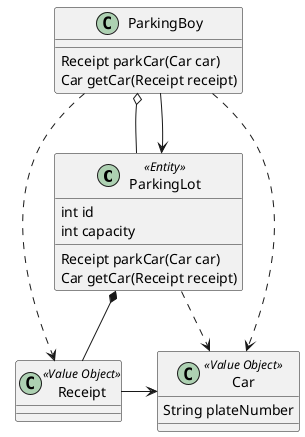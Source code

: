 @startuml

class ParkingLot <<Entity>> {
  int id
  int capacity

  Receipt parkCar(Car car)
  Car getCar(Receipt receipt)
}
class Car <<Value Object>> {
  String plateNumber
}
class Receipt <<Value Object>> {
}

class ParkingBoy {
  Receipt parkCar(Car car)
  Car getCar(Receipt receipt)
}

ParkingLot *-- Receipt
ParkingLot ..> Car

Receipt -> Car

ParkingBoy o-- ParkingLot
ParkingBoy ..> Receipt
ParkingBoy ..> Car
ParkingBoy --> ParkingLot

@enduml